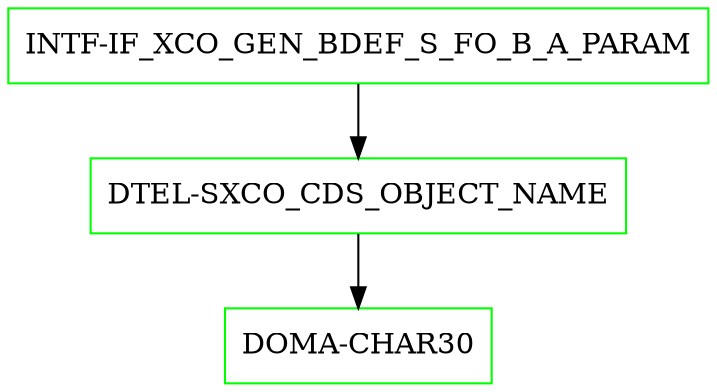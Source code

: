 digraph G {
  "INTF-IF_XCO_GEN_BDEF_S_FO_B_A_PARAM" [shape=box,color=green];
  "DTEL-SXCO_CDS_OBJECT_NAME" [shape=box,color=green,URL="./DTEL_SXCO_CDS_OBJECT_NAME.html"];
  "DOMA-CHAR30" [shape=box,color=green,URL="./DOMA_CHAR30.html"];
  "INTF-IF_XCO_GEN_BDEF_S_FO_B_A_PARAM" -> "DTEL-SXCO_CDS_OBJECT_NAME";
  "DTEL-SXCO_CDS_OBJECT_NAME" -> "DOMA-CHAR30";
}
